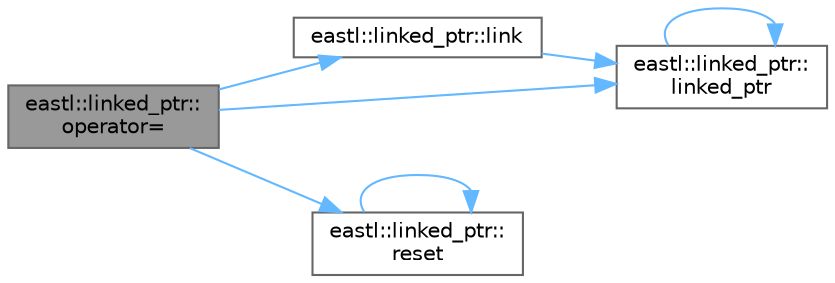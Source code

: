 digraph "eastl::linked_ptr::operator="
{
 // LATEX_PDF_SIZE
  bgcolor="transparent";
  edge [fontname=Helvetica,fontsize=10,labelfontname=Helvetica,labelfontsize=10];
  node [fontname=Helvetica,fontsize=10,shape=box,height=0.2,width=0.4];
  rankdir="LR";
  Node1 [id="Node000001",label="eastl::linked_ptr::\loperator=",height=0.2,width=0.4,color="gray40", fillcolor="grey60", style="filled", fontcolor="black",tooltip=" "];
  Node1 -> Node2 [id="edge7_Node000001_Node000002",color="steelblue1",style="solid",tooltip=" "];
  Node2 [id="Node000002",label="eastl::linked_ptr::link",height=0.2,width=0.4,color="grey40", fillcolor="white", style="filled",URL="$classeastl_1_1linked__ptr.html#afe0da5bc9ff344b74ebb18df767d82bb",tooltip="The owned pointer."];
  Node2 -> Node3 [id="edge8_Node000002_Node000003",color="steelblue1",style="solid",tooltip=" "];
  Node3 [id="Node000003",label="eastl::linked_ptr::\llinked_ptr",height=0.2,width=0.4,color="grey40", fillcolor="white", style="filled",URL="$classeastl_1_1linked__ptr.html#a8ea295ed847b48ec359360c0e28bab91",tooltip=" "];
  Node3 -> Node3 [id="edge9_Node000003_Node000003",color="steelblue1",style="solid",tooltip=" "];
  Node1 -> Node3 [id="edge10_Node000001_Node000003",color="steelblue1",style="solid",tooltip=" "];
  Node1 -> Node4 [id="edge11_Node000001_Node000004",color="steelblue1",style="solid",tooltip=" "];
  Node4 [id="Node000004",label="eastl::linked_ptr::\lreset",height=0.2,width=0.4,color="grey40", fillcolor="white", style="filled",URL="$classeastl_1_1linked__ptr.html#aa594f2224fba14fa7863ce22894c9680",tooltip=" "];
  Node4 -> Node4 [id="edge12_Node000004_Node000004",color="steelblue1",style="solid",tooltip=" "];
}
